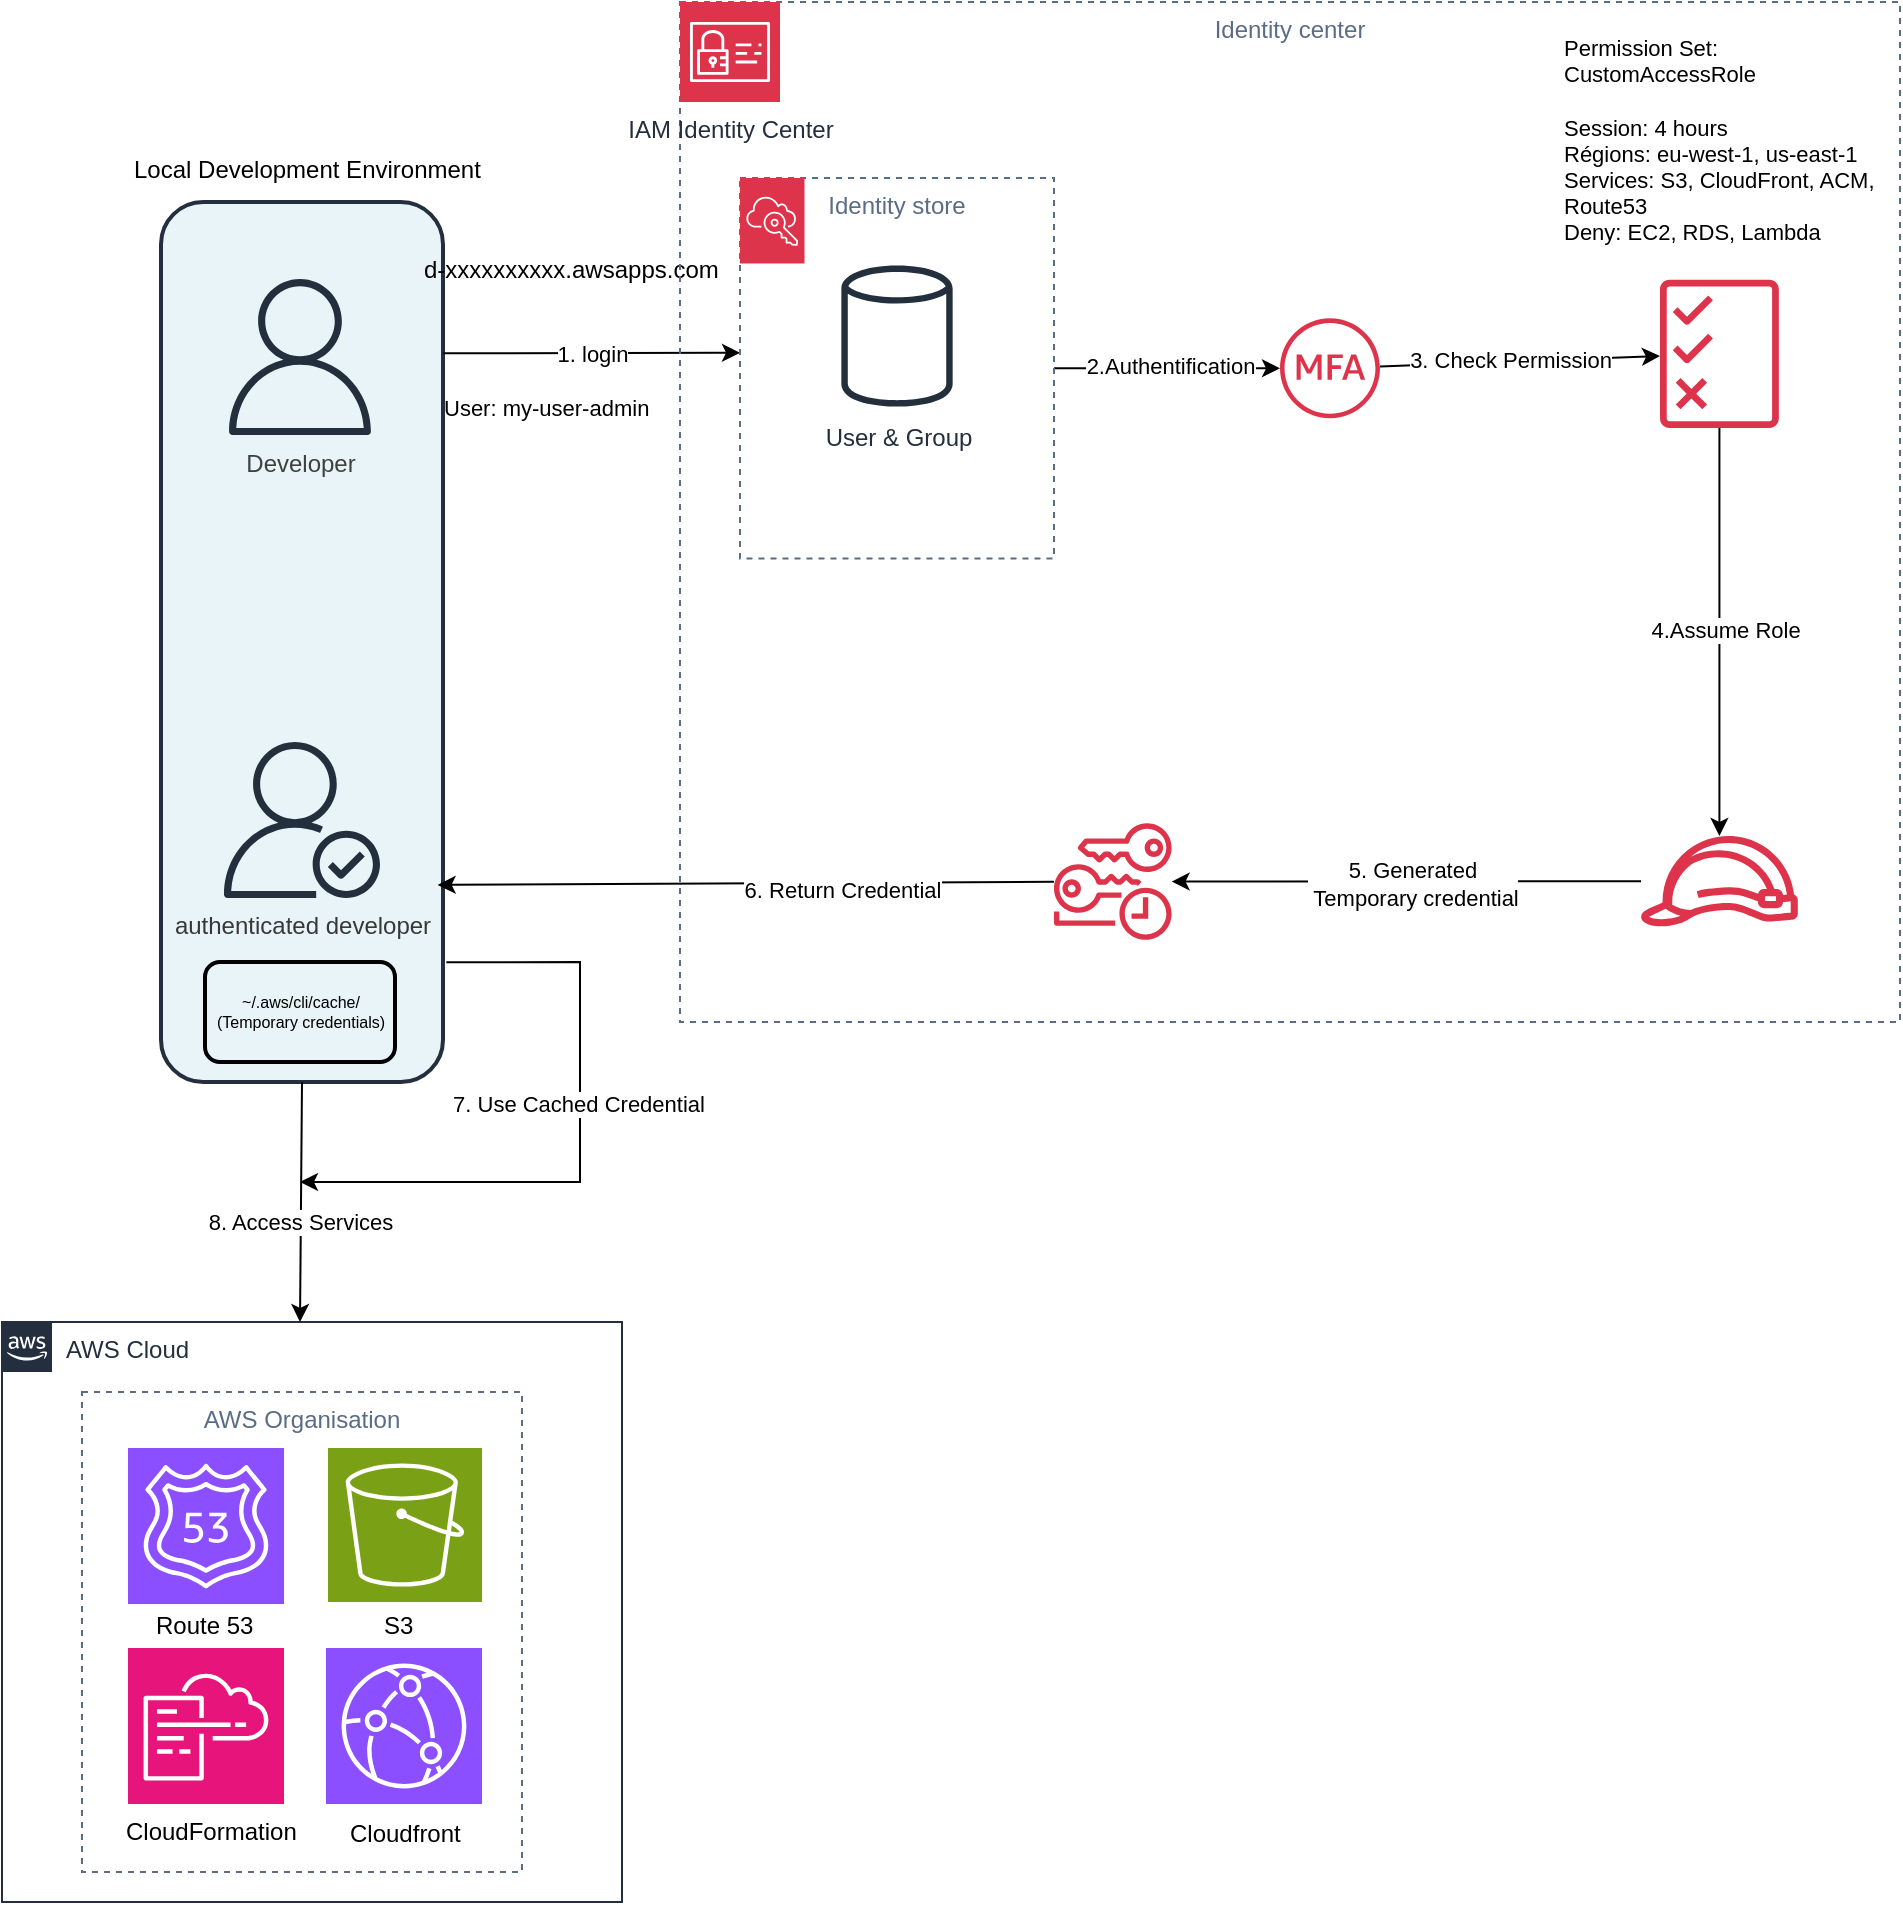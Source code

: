 <mxfile version="28.2.5">
  <diagram name="Page-1" id="ogRJVbo2XEi-2lpTI4UO">
    <mxGraphModel dx="2713" dy="707" grid="1" gridSize="10" guides="1" tooltips="1" connect="1" arrows="1" fold="1" page="1" pageScale="1" pageWidth="850" pageHeight="1100" math="0" shadow="0">
      <root>
        <mxCell id="0" />
        <mxCell id="1" parent="0" />
        <mxCell id="t7qqUlZ2Tw8NO_6wo-J9-1" value="" style="rounded=1;whiteSpace=wrap;html=1;fillColor=#E8F4F8;strokeColor=#232F3E;strokeWidth=2;verticalAlign=top;fontStyle=1;fontSize=14;" parent="1" vertex="1">
          <mxGeometry x="30.5" y="210" width="141" height="440" as="geometry" />
        </mxCell>
        <mxCell id="xJkwx_ytgZ3LmvFawpI4-1" value="AWS Cloud" style="points=[[0,0],[0.25,0],[0.5,0],[0.75,0],[1,0],[1,0.25],[1,0.5],[1,0.75],[1,1],[0.75,1],[0.5,1],[0.25,1],[0,1],[0,0.75],[0,0.5],[0,0.25]];outlineConnect=0;gradientColor=none;html=1;whiteSpace=wrap;fontSize=12;fontStyle=0;container=1;pointerEvents=0;collapsible=0;recursiveResize=0;shape=mxgraph.aws4.group;grIcon=mxgraph.aws4.group_aws_cloud_alt;strokeColor=#232F3E;fillColor=none;verticalAlign=top;align=left;spacingLeft=30;fontColor=#232F3E;dashed=0;" parent="1" vertex="1">
          <mxGeometry x="-49" y="770" width="310" height="290" as="geometry" />
        </mxCell>
        <mxCell id="xJkwx_ytgZ3LmvFawpI4-2" value="AWS Organisation" style="fillColor=none;strokeColor=#5A6C86;dashed=1;verticalAlign=top;fontStyle=0;fontColor=#5A6C86;whiteSpace=wrap;html=1;" parent="xJkwx_ytgZ3LmvFawpI4-1" vertex="1">
          <mxGeometry x="40" y="35" width="220" height="240" as="geometry" />
        </mxCell>
        <mxCell id="xJkwx_ytgZ3LmvFawpI4-3" value="" style="sketch=0;points=[[0,0,0],[0.25,0,0],[0.5,0,0],[0.75,0,0],[1,0,0],[0,1,0],[0.25,1,0],[0.5,1,0],[0.75,1,0],[1,1,0],[0,0.25,0],[0,0.5,0],[0,0.75,0],[1,0.25,0],[1,0.5,0],[1,0.75,0]];outlineConnect=0;fontColor=#232F3E;fillColor=#7AA116;strokeColor=#ffffff;dashed=0;verticalLabelPosition=bottom;verticalAlign=top;align=center;html=1;fontSize=12;fontStyle=0;aspect=fixed;shape=mxgraph.aws4.resourceIcon;resIcon=mxgraph.aws4.s3;" parent="xJkwx_ytgZ3LmvFawpI4-1" vertex="1">
          <mxGeometry x="163" y="63" width="77" height="77" as="geometry" />
        </mxCell>
        <mxCell id="xJkwx_ytgZ3LmvFawpI4-5" value="" style="sketch=0;points=[[0,0,0],[0.25,0,0],[0.5,0,0],[0.75,0,0],[1,0,0],[0,1,0],[0.25,1,0],[0.5,1,0],[0.75,1,0],[1,1,0],[0,0.25,0],[0,0.5,0],[0,0.75,0],[1,0.25,0],[1,0.5,0],[1,0.75,0]];points=[[0,0,0],[0.25,0,0],[0.5,0,0],[0.75,0,0],[1,0,0],[0,1,0],[0.25,1,0],[0.5,1,0],[0.75,1,0],[1,1,0],[0,0.25,0],[0,0.5,0],[0,0.75,0],[1,0.25,0],[1,0.5,0],[1,0.75,0]];outlineConnect=0;fontColor=#232F3E;fillColor=#E7157B;strokeColor=#ffffff;dashed=0;verticalLabelPosition=bottom;verticalAlign=top;align=center;html=1;fontSize=12;fontStyle=0;aspect=fixed;shape=mxgraph.aws4.resourceIcon;resIcon=mxgraph.aws4.cloudformation;" parent="xJkwx_ytgZ3LmvFawpI4-1" vertex="1">
          <mxGeometry x="63" y="163" width="78" height="78" as="geometry" />
        </mxCell>
        <mxCell id="xJkwx_ytgZ3LmvFawpI4-7" value="S3" style="text;whiteSpace=wrap;html=1;" parent="xJkwx_ytgZ3LmvFawpI4-1" vertex="1">
          <mxGeometry x="189" y="138" width="20" height="20" as="geometry" />
        </mxCell>
        <mxCell id="xJkwx_ytgZ3LmvFawpI4-8" value="&lt;div style=&quot;text-align: center;&quot;&gt;&lt;span style=&quot;background-color: transparent; color: light-dark(rgb(0, 0, 0), rgb(255, 255, 255)); text-wrap-mode: nowrap;&quot;&gt;Cloudfront&lt;/span&gt;&lt;/div&gt;" style="text;whiteSpace=wrap;html=1;" parent="xJkwx_ytgZ3LmvFawpI4-1" vertex="1">
          <mxGeometry x="171.5" y="242" width="120" height="40" as="geometry" />
        </mxCell>
        <mxCell id="xJkwx_ytgZ3LmvFawpI4-9" value="&lt;div style=&quot;text-align: center;&quot;&gt;&lt;span style=&quot;background-color: transparent; color: light-dark(rgb(0, 0, 0), rgb(255, 255, 255)); text-wrap-mode: nowrap;&quot;&gt;CloudFormation&lt;/span&gt;&lt;/div&gt;" style="text;whiteSpace=wrap;html=1;" parent="xJkwx_ytgZ3LmvFawpI4-1" vertex="1">
          <mxGeometry x="60" y="241" width="120" height="40" as="geometry" />
        </mxCell>
        <mxCell id="gS3YamsW8zyRnhX7P6fB-6" value="" style="sketch=0;points=[[0,0,0],[0.25,0,0],[0.5,0,0],[0.75,0,0],[1,0,0],[0,1,0],[0.25,1,0],[0.5,1,0],[0.75,1,0],[1,1,0],[0,0.25,0],[0,0.5,0],[0,0.75,0],[1,0.25,0],[1,0.5,0],[1,0.75,0]];outlineConnect=0;fontColor=#232F3E;fillColor=#8C4FFF;strokeColor=#ffffff;dashed=0;verticalLabelPosition=bottom;verticalAlign=top;align=center;html=1;fontSize=12;fontStyle=0;aspect=fixed;shape=mxgraph.aws4.resourceIcon;resIcon=mxgraph.aws4.cloudfront;" vertex="1" parent="xJkwx_ytgZ3LmvFawpI4-1">
          <mxGeometry x="162" y="163" width="78" height="78" as="geometry" />
        </mxCell>
        <mxCell id="gS3YamsW8zyRnhX7P6fB-7" value="" style="sketch=0;points=[[0,0,0],[0.25,0,0],[0.5,0,0],[0.75,0,0],[1,0,0],[0,1,0],[0.25,1,0],[0.5,1,0],[0.75,1,0],[1,1,0],[0,0.25,0],[0,0.5,0],[0,0.75,0],[1,0.25,0],[1,0.5,0],[1,0.75,0]];outlineConnect=0;fontColor=#232F3E;fillColor=#8C4FFF;strokeColor=#ffffff;dashed=0;verticalLabelPosition=bottom;verticalAlign=top;align=center;html=1;fontSize=12;fontStyle=0;aspect=fixed;shape=mxgraph.aws4.resourceIcon;resIcon=mxgraph.aws4.route_53;" vertex="1" parent="xJkwx_ytgZ3LmvFawpI4-1">
          <mxGeometry x="63" y="63" width="78" height="78" as="geometry" />
        </mxCell>
        <mxCell id="gS3YamsW8zyRnhX7P6fB-8" value="&lt;div style=&quot;text-align: center;&quot;&gt;&lt;span style=&quot;background-color: transparent; color: light-dark(rgb(0, 0, 0), rgb(255, 255, 255)); text-wrap-mode: nowrap;&quot;&gt;Route 53&lt;/span&gt;&lt;/div&gt;" style="text;whiteSpace=wrap;html=1;" vertex="1" parent="xJkwx_ytgZ3LmvFawpI4-1">
          <mxGeometry x="75" y="138" width="120" height="40" as="geometry" />
        </mxCell>
        <UserObject label="d-xxxxxxxxxx.awsapps.com" link="d-xxxxxxxxxx.awsapps.com" id="xJkwx_ytgZ3LmvFawpI4-14">
          <mxCell style="text;whiteSpace=wrap;" parent="1" vertex="1">
            <mxGeometry x="160" y="230" width="190" height="40" as="geometry" />
          </mxCell>
        </UserObject>
        <mxCell id="xJkwx_ytgZ3LmvFawpI4-15" value="User: my-user-admin" style="text;whiteSpace=wrap;html=1;fontSize=11;" parent="1" vertex="1">
          <mxGeometry x="170" y="300.0" width="170" height="40" as="geometry" />
        </mxCell>
        <mxCell id="xJkwx_ytgZ3LmvFawpI4-17" value="&lt;font style=&quot;color: rgb(64, 64, 64);&quot;&gt;Developer&lt;/font&gt;" style="sketch=0;outlineConnect=0;fontColor=#232F3E;gradientColor=none;fillColor=#232F3D;strokeColor=none;dashed=0;verticalLabelPosition=bottom;verticalAlign=top;align=center;html=1;fontSize=12;fontStyle=0;aspect=fixed;pointerEvents=1;shape=mxgraph.aws4.user;" parent="1" vertex="1">
          <mxGeometry x="61" y="248.54" width="78" height="78" as="geometry" />
        </mxCell>
        <mxCell id="xJkwx_ytgZ3LmvFawpI4-18" value="&lt;font style=&quot;color: rgb(56, 56, 56);&quot;&gt;authenticated developer&lt;/font&gt;" style="sketch=0;outlineConnect=0;fontColor=#FFFFFF;gradientColor=none;fillColor=#232F3D;strokeColor=#666666;strokeWidth=1;dashed=0;verticalLabelPosition=bottom;verticalAlign=top;align=center;html=1;fontSize=12;fontStyle=0;aspect=fixed;pointerEvents=1;shape=mxgraph.aws4.authenticated_user;" parent="1" vertex="1">
          <mxGeometry x="62" y="480.0" width="78" height="78" as="geometry" />
        </mxCell>
        <mxCell id="xJkwx_ytgZ3LmvFawpI4-28" value="1. login" style="endArrow=classic;html=1;rounded=0;entryX=0;entryY=0.459;entryDx=0;entryDy=0;entryPerimeter=0;exitX=1.001;exitY=0.172;exitDx=0;exitDy=0;exitPerimeter=0;" parent="1" source="t7qqUlZ2Tw8NO_6wo-J9-1" target="xJkwx_ytgZ3LmvFawpI4-19" edge="1">
          <mxGeometry x="0.002" width="50" height="50" relative="1" as="geometry">
            <mxPoint x="290" y="400" as="sourcePoint" />
            <mxPoint x="340" y="350" as="targetPoint" />
            <mxPoint as="offset" />
          </mxGeometry>
        </mxCell>
        <mxCell id="LeArBEUXMixcafeFQJGy-5" value="" style="endArrow=classic;html=1;rounded=0;exitX=0.5;exitY=1;exitDx=0;exitDy=0;" parent="1" source="t7qqUlZ2Tw8NO_6wo-J9-1" target="xJkwx_ytgZ3LmvFawpI4-1" edge="1">
          <mxGeometry width="50" height="50" relative="1" as="geometry">
            <mxPoint x="930" y="240" as="sourcePoint" />
            <mxPoint x="980" y="190" as="targetPoint" />
            <Array as="points">
              <mxPoint x="100" y="770" />
            </Array>
          </mxGeometry>
        </mxCell>
        <mxCell id="LeArBEUXMixcafeFQJGy-7" value="8. Access Services" style="edgeLabel;html=1;align=center;verticalAlign=middle;resizable=0;points=[];" parent="LeArBEUXMixcafeFQJGy-5" vertex="1" connectable="0">
          <mxGeometry x="-0.209" y="-3" relative="1" as="geometry">
            <mxPoint x="2" y="22" as="offset" />
          </mxGeometry>
        </mxCell>
        <mxCell id="xJkwx_ytgZ3LmvFawpI4-34" value="&lt;font style=&quot;&quot;&gt;Identity center&lt;/font&gt;" style="fillColor=none;strokeColor=#5A6C86;dashed=1;verticalAlign=top;fontStyle=0;fontColor=#5A6C86;whiteSpace=wrap;html=1;movable=1;resizable=1;rotatable=1;deletable=1;editable=1;locked=0;connectable=1;" parent="1" vertex="1">
          <mxGeometry x="290" y="110" width="610" height="510" as="geometry" />
        </mxCell>
        <mxCell id="xJkwx_ytgZ3LmvFawpI4-16" value="&lt;font style=&quot;color: rgb(255, 255, 255);&quot;&gt;IAM Role&lt;/font&gt;" style="sketch=0;outlineConnect=0;fontColor=#232F3E;gradientColor=none;fillColor=#DD344C;strokeColor=none;dashed=0;verticalLabelPosition=bottom;verticalAlign=top;align=center;html=1;fontSize=12;fontStyle=0;aspect=fixed;pointerEvents=1;shape=mxgraph.aws4.role;" parent="1" vertex="1">
          <mxGeometry x="769.71" y="526.999" width="80" height="45.13" as="geometry" />
        </mxCell>
        <mxCell id="xJkwx_ytgZ3LmvFawpI4-31" value="&lt;font style=&quot;color: rgb(255, 255, 255);&quot;&gt;MFA Token&lt;/font&gt;" style="sketch=0;outlineConnect=0;fontColor=#232F3E;gradientColor=none;fillColor=#DD344C;strokeColor=none;dashed=0;verticalLabelPosition=bottom;verticalAlign=top;align=center;html=1;fontSize=12;fontStyle=0;aspect=fixed;pointerEvents=1;shape=mxgraph.aws4.mfa_token;" parent="1" vertex="1">
          <mxGeometry x="590" y="268.171" width="50" height="50" as="geometry" />
        </mxCell>
        <mxCell id="2NvDgHWLRBe64EBbU7LA-7" value="" style="endArrow=classic;html=1;rounded=0;exitX=1;exitY=0.5;exitDx=0;exitDy=0;" parent="1" source="xJkwx_ytgZ3LmvFawpI4-19" target="xJkwx_ytgZ3LmvFawpI4-31" edge="1">
          <mxGeometry width="50" height="50" relative="1" as="geometry">
            <mxPoint x="482" y="402.927" as="sourcePoint" />
            <mxPoint x="532" y="323.659" as="targetPoint" />
          </mxGeometry>
        </mxCell>
        <mxCell id="2NvDgHWLRBe64EBbU7LA-10" value="2.Authentification" style="edgeLabel;html=1;align=center;verticalAlign=middle;resizable=0;points=[];" parent="2NvDgHWLRBe64EBbU7LA-7" vertex="1" connectable="0">
          <mxGeometry x="0.03" y="1" relative="1" as="geometry">
            <mxPoint as="offset" />
          </mxGeometry>
        </mxCell>
        <mxCell id="xJkwx_ytgZ3LmvFawpI4-13" value="&lt;font style=&quot;color: rgb(255, 255, 255);&quot;&gt;Permission Set&lt;/font&gt;" style="sketch=0;outlineConnect=0;fontColor=#232F3E;gradientColor=none;fillColor=#DD344C;strokeColor=none;dashed=0;verticalLabelPosition=bottom;verticalAlign=top;align=center;html=1;fontSize=12;fontStyle=0;aspect=fixed;pointerEvents=1;shape=mxgraph.aws4.permissions;" parent="1" vertex="1">
          <mxGeometry x="780" y="248.544" width="59.42" height="74.76" as="geometry" />
        </mxCell>
        <mxCell id="2NvDgHWLRBe64EBbU7LA-8" value="" style="endArrow=classic;html=1;rounded=0;" parent="1" source="xJkwx_ytgZ3LmvFawpI4-31" target="xJkwx_ytgZ3LmvFawpI4-13" edge="1">
          <mxGeometry width="50" height="50" relative="1" as="geometry">
            <mxPoint x="482" y="402.927" as="sourcePoint" />
            <mxPoint x="532" y="323.659" as="targetPoint" />
          </mxGeometry>
        </mxCell>
        <mxCell id="LeArBEUXMixcafeFQJGy-2" value="3. Check Permission" style="edgeLabel;html=1;align=center;verticalAlign=middle;resizable=0;points=[];" parent="2NvDgHWLRBe64EBbU7LA-8" vertex="1" connectable="0">
          <mxGeometry x="-0.078" y="1" relative="1" as="geometry">
            <mxPoint as="offset" />
          </mxGeometry>
        </mxCell>
        <mxCell id="xJkwx_ytgZ3LmvFawpI4-11" value="&lt;font style=&quot;&quot;&gt;IAM Identity Center&lt;/font&gt;" style="sketch=0;points=[[0,0,0],[0.25,0,0],[0.5,0,0],[0.75,0,0],[1,0,0],[0,1,0],[0.25,1,0],[0.5,1,0],[0.75,1,0],[1,1,0],[0,0.25,0],[0,0.5,0],[0,0.75,0],[1,0.25,0],[1,0.5,0],[1,0.75,0]];outlineConnect=0;fontColor=#232F3E;fillColor=#DD344C;strokeColor=#ffffff;dashed=0;verticalLabelPosition=bottom;verticalAlign=top;align=center;html=1;fontSize=12;fontStyle=0;aspect=fixed;shape=mxgraph.aws4.resourceIcon;resIcon=mxgraph.aws4.identity_and_access_management;movable=1;resizable=1;rotatable=1;deletable=1;editable=1;locked=0;connectable=1;" parent="1" vertex="1">
          <mxGeometry x="290" y="110" width="50" height="50" as="geometry" />
        </mxCell>
        <mxCell id="2NvDgHWLRBe64EBbU7LA-1" value="" style="sketch=0;outlineConnect=0;fontColor=#232F3E;gradientColor=none;fillColor=#DD344C;strokeColor=none;dashed=0;verticalLabelPosition=bottom;verticalAlign=top;align=center;html=1;fontSize=12;fontStyle=0;aspect=fixed;pointerEvents=1;shape=mxgraph.aws4.temporary_security_credential;" parent="1" vertex="1">
          <mxGeometry x="477" y="520" width="58.81" height="59.57" as="geometry" />
        </mxCell>
        <mxCell id="2NvDgHWLRBe64EBbU7LA-12" value="" style="endArrow=classic;html=1;rounded=0;" parent="1" source="xJkwx_ytgZ3LmvFawpI4-13" target="xJkwx_ytgZ3LmvFawpI4-16" edge="1">
          <mxGeometry width="50" height="50" relative="1" as="geometry">
            <mxPoint x="960" y="402.927" as="sourcePoint" />
            <mxPoint x="1010" y="323.659" as="targetPoint" />
          </mxGeometry>
        </mxCell>
        <mxCell id="2NvDgHWLRBe64EBbU7LA-13" value="&amp;nbsp;4.&lt;span style=&quot;color: light-dark(rgb(0, 0, 0), rgb(255, 255, 255));&quot;&gt;Assume Role&lt;/span&gt;" style="edgeLabel;html=1;align=center;verticalAlign=middle;resizable=0;points=[];" parent="2NvDgHWLRBe64EBbU7LA-12" vertex="1" connectable="0">
          <mxGeometry x="-0.009" y="1" relative="1" as="geometry">
            <mxPoint as="offset" />
          </mxGeometry>
        </mxCell>
        <mxCell id="2NvDgHWLRBe64EBbU7LA-14" value="" style="endArrow=classic;html=1;rounded=0;" parent="1" source="xJkwx_ytgZ3LmvFawpI4-16" target="2NvDgHWLRBe64EBbU7LA-1" edge="1">
          <mxGeometry width="50" height="50" relative="1" as="geometry">
            <mxPoint x="930" y="402.927" as="sourcePoint" />
            <mxPoint x="980" y="323.659" as="targetPoint" />
          </mxGeometry>
        </mxCell>
        <mxCell id="LeArBEUXMixcafeFQJGy-4" value="5. Generated&lt;div&gt;&amp;nbsp;Temporary credential&lt;/div&gt;" style="edgeLabel;html=1;align=center;verticalAlign=middle;resizable=0;points=[];" parent="2NvDgHWLRBe64EBbU7LA-14" vertex="1" connectable="0">
          <mxGeometry x="-0.023" y="1" relative="1" as="geometry">
            <mxPoint as="offset" />
          </mxGeometry>
        </mxCell>
        <mxCell id="xJkwx_ytgZ3LmvFawpI4-32" value="&lt;font&gt;Permission Set:&lt;/font&gt;&lt;div&gt;&lt;font&gt;CustomAccessRole&lt;br&gt;&lt;span style=&quot;background-color: transparent;&quot;&gt;&amp;nbsp;&lt;/span&gt;&lt;/font&gt;&lt;/div&gt;&lt;div&gt;&lt;span style=&quot;background-color: transparent; text-align: center;&quot;&gt;&lt;font&gt;Session: 4 hours&lt;/font&gt;&lt;/span&gt;&lt;div&gt;&lt;font&gt;&lt;span style=&quot;text-align: center;&quot;&gt;Régions: eu-west-1, us-east-1&lt;/span&gt;&lt;br style=&quot;text-align: center;&quot;&gt;&lt;span style=&quot;text-align: center;&quot;&gt;Services: S3, CloudFront, ACM, Route53&lt;/span&gt;&lt;br style=&quot;text-align: center;&quot;&gt;&lt;span style=&quot;text-align: center;&quot;&gt;Deny: EC2, RDS, Lambda&lt;/span&gt;&lt;/font&gt;&lt;/div&gt;&lt;div&gt;&lt;br&gt;&lt;/div&gt;&lt;/div&gt;" style="text;whiteSpace=wrap;html=1;fontSize=11;align=left;" parent="1" vertex="1">
          <mxGeometry x="730" y="120.0" width="170" height="115.61" as="geometry" />
        </mxCell>
        <mxCell id="t7qqUlZ2Tw8NO_6wo-J9-9" value="" style="endArrow=classic;html=1;rounded=0;entryX=0.981;entryY=0.776;entryDx=0;entryDy=0;entryPerimeter=0;" parent="1" source="2NvDgHWLRBe64EBbU7LA-1" target="t7qqUlZ2Tw8NO_6wo-J9-1" edge="1">
          <mxGeometry width="50" height="50" relative="1" as="geometry">
            <mxPoint x="620" y="660" as="sourcePoint" />
            <mxPoint x="670" y="610" as="targetPoint" />
          </mxGeometry>
        </mxCell>
        <mxCell id="t7qqUlZ2Tw8NO_6wo-J9-10" value="6. Return Credential" style="edgeLabel;html=1;align=center;verticalAlign=middle;resizable=0;points=[];" parent="t7qqUlZ2Tw8NO_6wo-J9-9" vertex="1" connectable="0">
          <mxGeometry x="-0.302" y="3" relative="1" as="geometry">
            <mxPoint x="1" as="offset" />
          </mxGeometry>
        </mxCell>
        <mxCell id="t7qqUlZ2Tw8NO_6wo-J9-11" value="" style="endArrow=classic;html=1;rounded=0;exitX=1.012;exitY=0.864;exitDx=0;exitDy=0;exitPerimeter=0;" parent="1" source="t7qqUlZ2Tw8NO_6wo-J9-1" edge="1">
          <mxGeometry width="50" height="50" relative="1" as="geometry">
            <mxPoint x="240" y="550" as="sourcePoint" />
            <mxPoint x="100" y="700" as="targetPoint" />
            <Array as="points">
              <mxPoint x="240" y="590" />
              <mxPoint x="240" y="700" />
            </Array>
          </mxGeometry>
        </mxCell>
        <mxCell id="t7qqUlZ2Tw8NO_6wo-J9-12" value="7. Use Cached Credential" style="edgeLabel;html=1;align=center;verticalAlign=middle;resizable=0;points=[];" parent="t7qqUlZ2Tw8NO_6wo-J9-11" vertex="1" connectable="0">
          <mxGeometry x="-0.387" y="-1" relative="1" as="geometry">
            <mxPoint y="41" as="offset" />
          </mxGeometry>
        </mxCell>
        <mxCell id="t7qqUlZ2Tw8NO_6wo-J9-13" value="Local Development Environment" style="text;whiteSpace=wrap;" parent="1" vertex="1">
          <mxGeometry x="15" y="180" width="180" height="40" as="geometry" />
        </mxCell>
        <mxCell id="2NvDgHWLRBe64EBbU7LA-5" value="" style="group" parent="1" vertex="1" connectable="0">
          <mxGeometry x="320" y="198.053" width="157" height="190.244" as="geometry" />
        </mxCell>
        <mxCell id="2NvDgHWLRBe64EBbU7LA-6" value="" style="group" parent="2NvDgHWLRBe64EBbU7LA-5" vertex="1" connectable="0">
          <mxGeometry width="157" height="190.244" as="geometry" />
        </mxCell>
        <mxCell id="xJkwx_ytgZ3LmvFawpI4-19" value="&lt;font style=&quot;&quot;&gt;Identity store&lt;/font&gt;" style="fillColor=none;strokeColor=#5A6C86;dashed=1;verticalAlign=top;fontStyle=0;fontColor=#5A6C86;whiteSpace=wrap;html=1;movable=1;resizable=1;rotatable=1;deletable=1;editable=1;locked=0;connectable=1;" parent="2NvDgHWLRBe64EBbU7LA-6" vertex="1">
          <mxGeometry width="157" height="190.244" as="geometry" />
        </mxCell>
        <mxCell id="xJkwx_ytgZ3LmvFawpI4-20" value="" style="sketch=0;outlineConnect=0;fontColor=#232F3E;gradientColor=none;fillColor=#DD344C;strokeColor=#ffffff;dashed=0;verticalLabelPosition=bottom;verticalAlign=top;align=center;html=1;fontSize=12;fontStyle=0;aspect=fixed;pointerEvents=1;shape=mxgraph.aws4.resourceIcon;points=[[0,0,0],[0.25,0,0],[0.5,0,0],[0.75,0,0],[1,0,0],[0,1,0],[0.25,1,0],[0.5,1,0],[0.75,1,0],[1,1,0],[0,0.25,0],[0,0.5,0],[0,0.75,0],[1,0.25,0],[1,0.5,0],[1,0.75,0]];resIcon=mxgraph.aws4.single_sign_on;movable=1;resizable=1;rotatable=1;deletable=1;editable=1;locked=0;connectable=1;" parent="2NvDgHWLRBe64EBbU7LA-6" vertex="1">
          <mxGeometry width="32.26" height="42.66" as="geometry" />
        </mxCell>
        <mxCell id="xJkwx_ytgZ3LmvFawpI4-21" value="&lt;font style=&quot;&quot;&gt;User &amp;amp; Group&lt;/font&gt;" style="sketch=0;outlineConnect=0;fontColor=#232F3E;gradientColor=none;fillColor=#232F3D;strokeColor=none;dashed=0;verticalLabelPosition=bottom;verticalAlign=top;align=center;html=1;fontSize=12;fontStyle=0;aspect=fixed;pointerEvents=1;shape=mxgraph.aws4.generic_database;movable=1;resizable=1;rotatable=1;deletable=1;editable=1;locked=0;connectable=1;" parent="2NvDgHWLRBe64EBbU7LA-6" vertex="1">
          <mxGeometry x="50.68" y="42.202" width="55.65" height="73.57" as="geometry" />
        </mxCell>
        <mxCell id="gS3YamsW8zyRnhX7P6fB-4" value="&lt;div style=&quot;text-wrap-mode: nowrap;&quot;&gt;&lt;font style=&quot;font-size: 8px; color: light-dark(rgb(0, 0, 0), rgb(43, 43, 43));&quot;&gt;~/.aws/cli/cache/&lt;/font&gt;&lt;/div&gt;&lt;div style=&quot;text-wrap-mode: nowrap;&quot;&gt;&lt;font style=&quot;font-size: 8px; color: light-dark(rgb(0, 0, 0), rgb(43, 43, 43));&quot;&gt;(Temporary credentials)&lt;/font&gt;&lt;/div&gt;" style="rounded=1;whiteSpace=wrap;html=1;fillColor=none;fontSize=8;fontColor=#000000;align=center;verticalAlign=middle;strokeColor=#000000;strokeWidth=2" vertex="1" parent="1">
          <mxGeometry x="52.5" y="590" width="95" height="50" as="geometry" />
        </mxCell>
      </root>
    </mxGraphModel>
  </diagram>
</mxfile>
